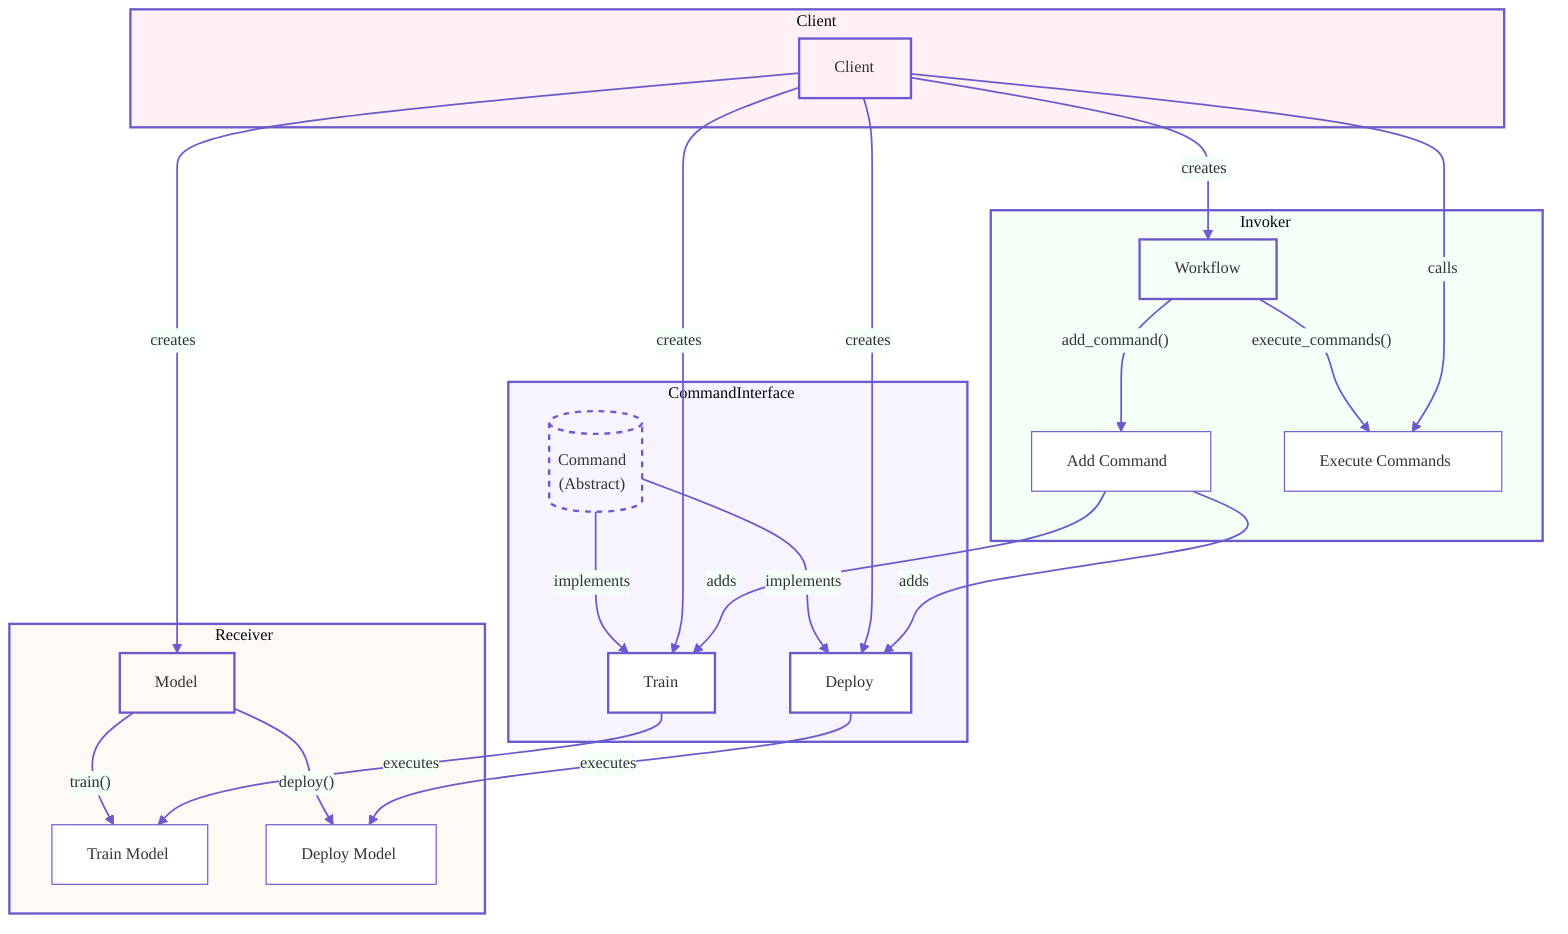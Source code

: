 %%{init: {'theme': 'base', 'themeVariables': { 
    'primaryColor': '#f8f4ff', 
    'secondaryColor': '#f4fff8', 
    'tertiaryColor': '#fff8f4', 
    'mainBkg': '#ffffff', 
    'nodeBorder': '#6a5acd', 
    'clusterBkg': '#fafafa', 
    'clusterBorder': '#6a5acd', 
    'lineColor': '#6a5acd', 
    'fontFamily': 'Helvetica, Arial, sans-serif', 
    'fontSize': '14px' 
}}}%%

flowchart TB
    subgraph CommandInterface
        style CommandInterface fill:#f8f4ff,stroke:#6a5acd,stroke-width:2px
        CI[("Command<br>(Abstract)")]
        TC["Train"]
        DC["Deploy"]
        CI -->|"implements"| TC
        CI -->|"implements"| DC
    end

    subgraph Invoker
        style Invoker fill:#f4fff8,stroke:#6a5acd,stroke-width:2px
        WF["Workflow"]
        WF -->|"add_command()"| AC["Add Command"]
        WF -->|"execute_commands()"| EC["Execute Commands"]
    end

    subgraph Receiver
        style Receiver fill:#fff8f4,stroke:#6a5acd,stroke-width:2px
        M["Model"]
        M -->|"train()"| MT["Train Model"]
        M -->|"deploy()"| MD["Deploy Model"]
    end

    subgraph Client
        style Client fill:#fff0f5,stroke:#6a5acd,stroke-width:2px
        CL["Client"]
        CL -->|"creates"| M
        CL -->|"creates"| TC
        CL -->|"creates"| DC
        CL -->|"creates"| WF
        CL -->|"calls"| EC
    end

    TC -->|"executes"| MT
    DC -->|"executes"| MD

    AC -->|"adds"| TC
    AC -->|"adds"| DC

    classDef abstract fill:#f8f4ff,stroke:#6a5acd,stroke-width:2px,stroke-dasharray: 5 5
    classDef concrete fill:#ffffff,stroke:#6a5acd,stroke-width:2px
    classDef invoker fill:#f4fff8,stroke:#6a5acd,stroke-width:2px
    classDef receiver fill:#fff8f4,stroke:#6a5acd,stroke-width:2px
    classDef client fill:#fff0f5,stroke:#6a5acd,stroke-width:2px

    class CI abstract
    class TC,DC concrete
    class WF invoker
    class M receiver
    class CL client

    linkStyle default stroke:#6a5acd,stroke-width:1.5px